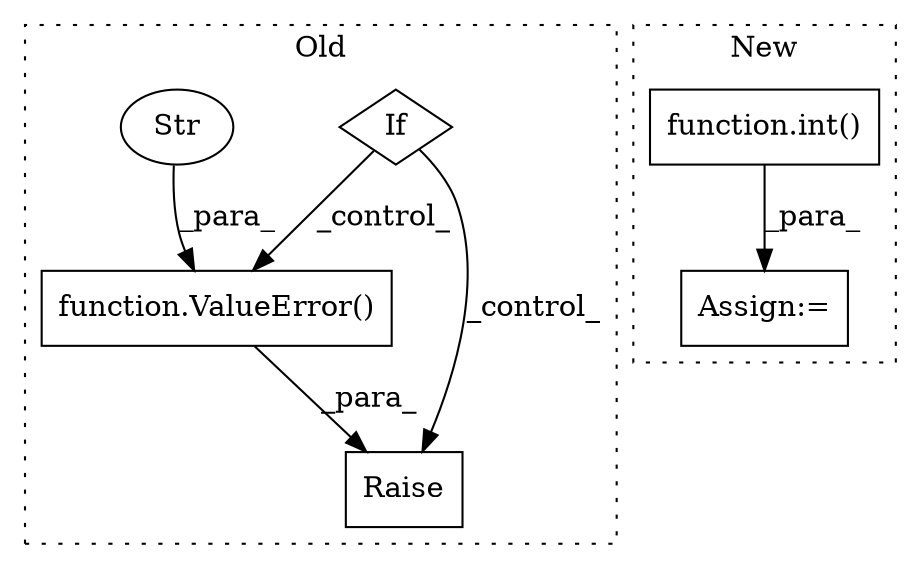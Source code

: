 digraph G {
subgraph cluster0 {
1 [label="function.ValueError()" a="75" s="2804,2849" l="11,1" shape="box"];
3 [label="Raise" a="91" s="2798" l="6" shape="box"];
5 [label="If" a="96" s="2753" l="3" shape="diamond"];
6 [label="Str" a="66" s="2815" l="34" shape="ellipse"];
label = "Old";
style="dotted";
}
subgraph cluster1 {
2 [label="function.int()" a="75" s="3216,3256" l="4,1" shape="box"];
4 [label="Assign:=" a="68" s="3263" l="11" shape="box"];
label = "New";
style="dotted";
}
1 -> 3 [label="_para_"];
2 -> 4 [label="_para_"];
5 -> 1 [label="_control_"];
5 -> 3 [label="_control_"];
6 -> 1 [label="_para_"];
}
